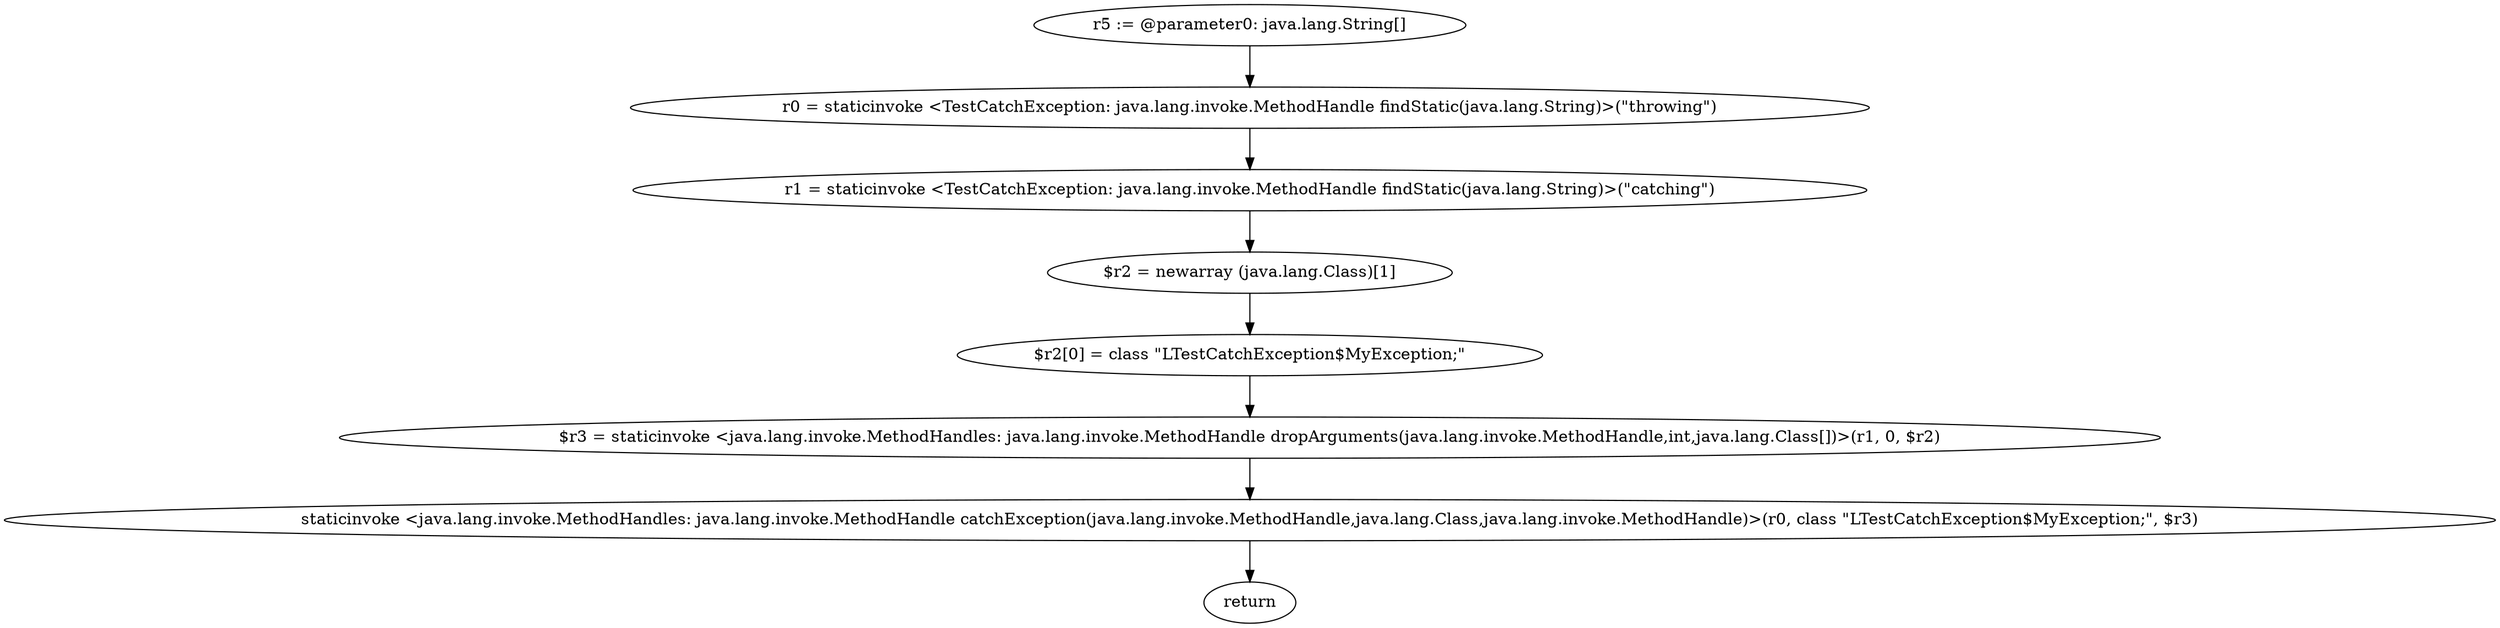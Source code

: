 digraph "unitGraph" {
    "r5 := @parameter0: java.lang.String[]"
    "r0 = staticinvoke <TestCatchException: java.lang.invoke.MethodHandle findStatic(java.lang.String)>(\"throwing\")"
    "r1 = staticinvoke <TestCatchException: java.lang.invoke.MethodHandle findStatic(java.lang.String)>(\"catching\")"
    "$r2 = newarray (java.lang.Class)[1]"
    "$r2[0] = class \"LTestCatchException$MyException;\""
    "$r3 = staticinvoke <java.lang.invoke.MethodHandles: java.lang.invoke.MethodHandle dropArguments(java.lang.invoke.MethodHandle,int,java.lang.Class[])>(r1, 0, $r2)"
    "staticinvoke <java.lang.invoke.MethodHandles: java.lang.invoke.MethodHandle catchException(java.lang.invoke.MethodHandle,java.lang.Class,java.lang.invoke.MethodHandle)>(r0, class \"LTestCatchException$MyException;\", $r3)"
    "return"
    "r5 := @parameter0: java.lang.String[]"->"r0 = staticinvoke <TestCatchException: java.lang.invoke.MethodHandle findStatic(java.lang.String)>(\"throwing\")";
    "r0 = staticinvoke <TestCatchException: java.lang.invoke.MethodHandle findStatic(java.lang.String)>(\"throwing\")"->"r1 = staticinvoke <TestCatchException: java.lang.invoke.MethodHandle findStatic(java.lang.String)>(\"catching\")";
    "r1 = staticinvoke <TestCatchException: java.lang.invoke.MethodHandle findStatic(java.lang.String)>(\"catching\")"->"$r2 = newarray (java.lang.Class)[1]";
    "$r2 = newarray (java.lang.Class)[1]"->"$r2[0] = class \"LTestCatchException$MyException;\"";
    "$r2[0] = class \"LTestCatchException$MyException;\""->"$r3 = staticinvoke <java.lang.invoke.MethodHandles: java.lang.invoke.MethodHandle dropArguments(java.lang.invoke.MethodHandle,int,java.lang.Class[])>(r1, 0, $r2)";
    "$r3 = staticinvoke <java.lang.invoke.MethodHandles: java.lang.invoke.MethodHandle dropArguments(java.lang.invoke.MethodHandle,int,java.lang.Class[])>(r1, 0, $r2)"->"staticinvoke <java.lang.invoke.MethodHandles: java.lang.invoke.MethodHandle catchException(java.lang.invoke.MethodHandle,java.lang.Class,java.lang.invoke.MethodHandle)>(r0, class \"LTestCatchException$MyException;\", $r3)";
    "staticinvoke <java.lang.invoke.MethodHandles: java.lang.invoke.MethodHandle catchException(java.lang.invoke.MethodHandle,java.lang.Class,java.lang.invoke.MethodHandle)>(r0, class \"LTestCatchException$MyException;\", $r3)"->"return";
}
